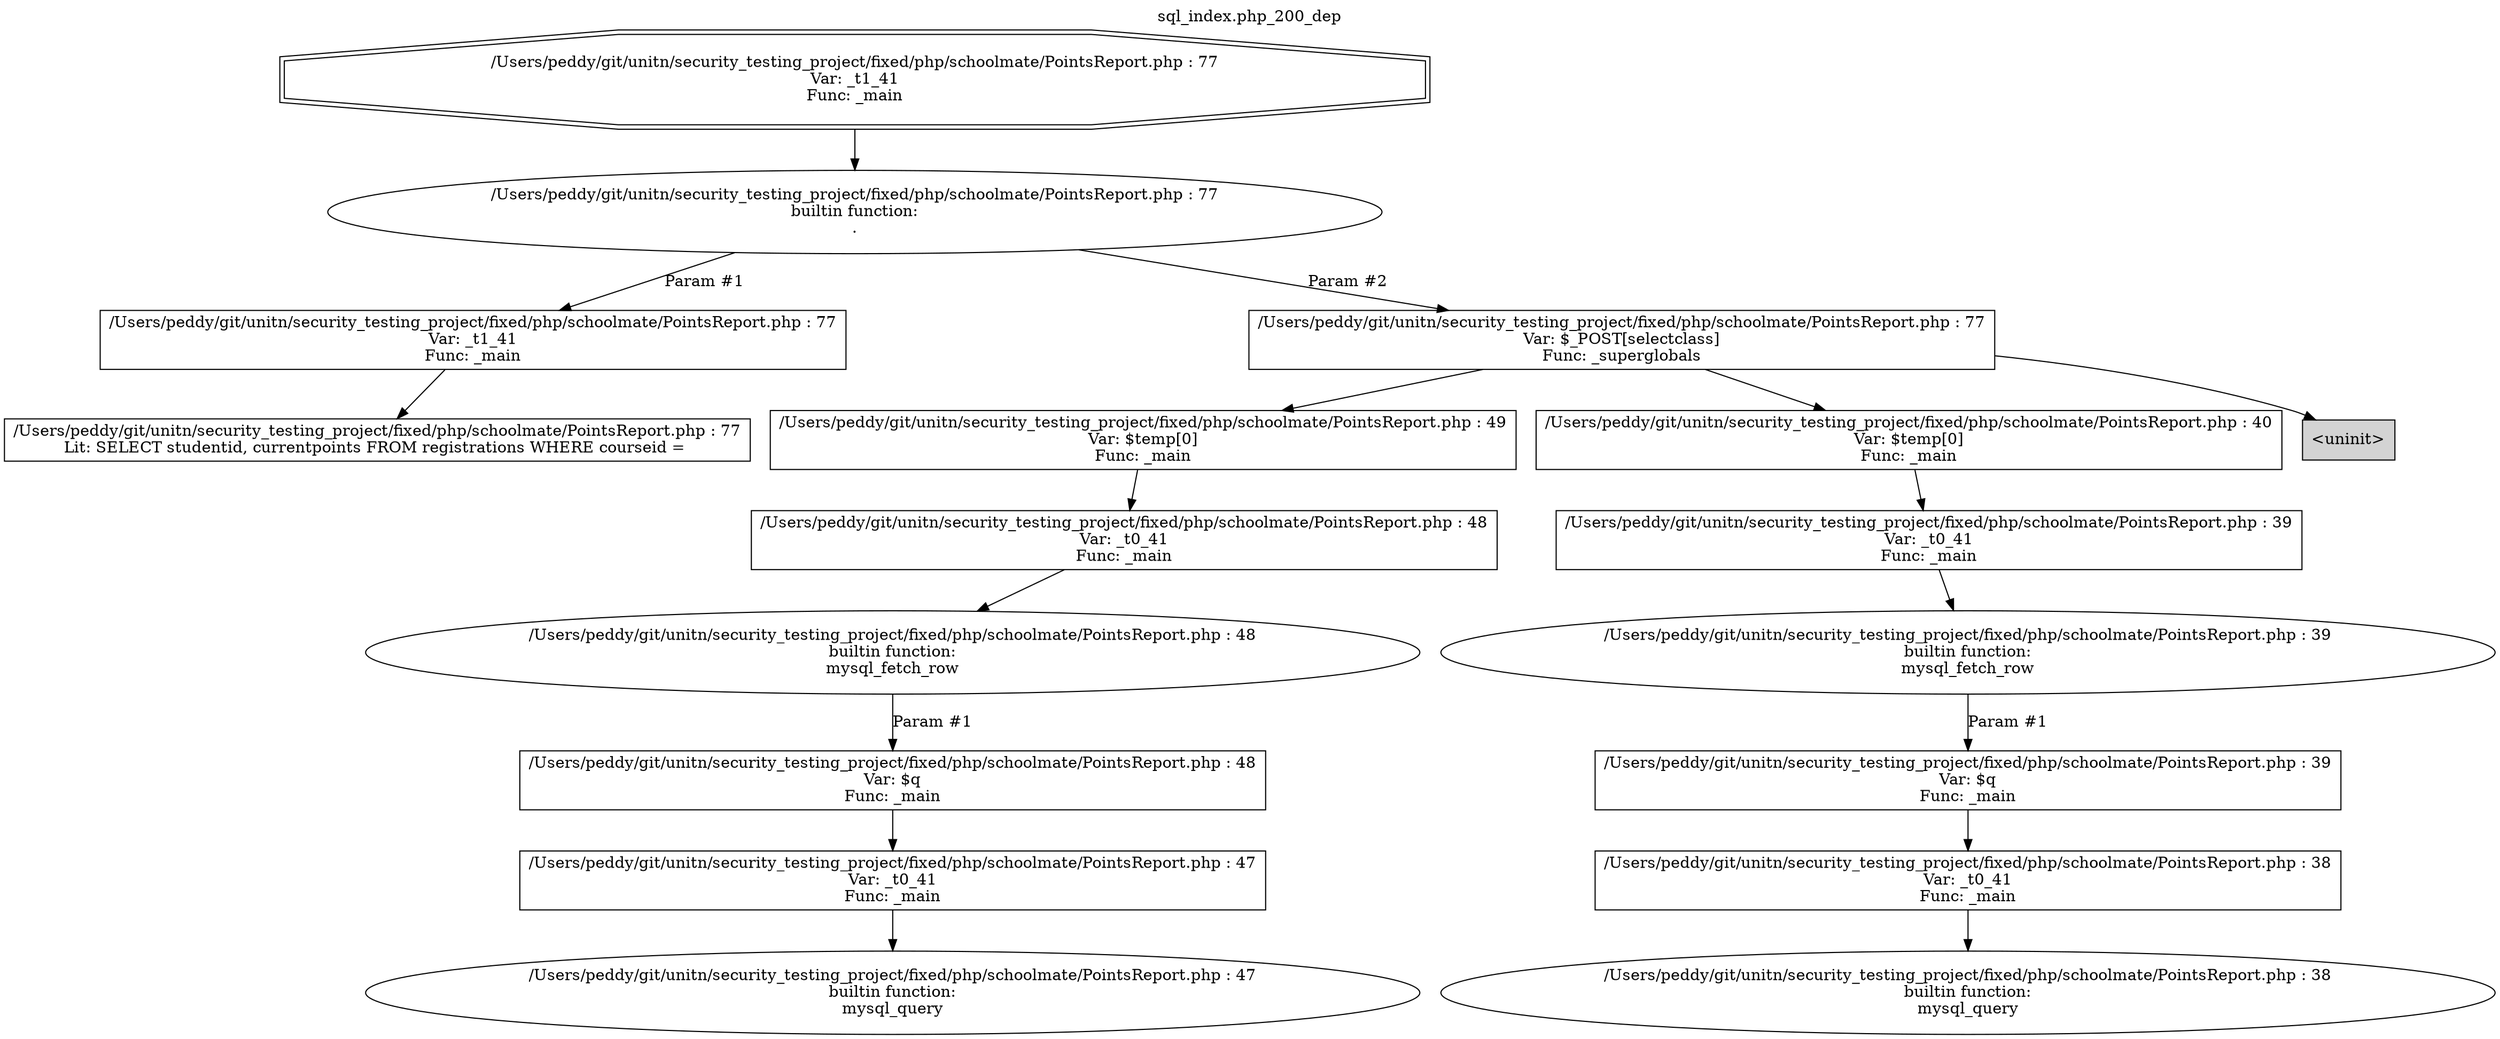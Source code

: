 digraph cfg {
  label="sql_index.php_200_dep";
  labelloc=t;
  n1 [shape=doubleoctagon, label="/Users/peddy/git/unitn/security_testing_project/fixed/php/schoolmate/PointsReport.php : 77\nVar: _t1_41\nFunc: _main\n"];
  n2 [shape=ellipse, label="/Users/peddy/git/unitn/security_testing_project/fixed/php/schoolmate/PointsReport.php : 77\nbuiltin function:\n.\n"];
  n3 [shape=box, label="/Users/peddy/git/unitn/security_testing_project/fixed/php/schoolmate/PointsReport.php : 77\nVar: _t1_41\nFunc: _main\n"];
  n4 [shape=box, label="/Users/peddy/git/unitn/security_testing_project/fixed/php/schoolmate/PointsReport.php : 77\nLit: SELECT studentid, currentpoints FROM registrations WHERE courseid = \n"];
  n5 [shape=box, label="/Users/peddy/git/unitn/security_testing_project/fixed/php/schoolmate/PointsReport.php : 77\nVar: $_POST[selectclass]\nFunc: _superglobals\n"];
  n6 [shape=box, label="/Users/peddy/git/unitn/security_testing_project/fixed/php/schoolmate/PointsReport.php : 49\nVar: $temp[0]\nFunc: _main\n"];
  n7 [shape=box, label="/Users/peddy/git/unitn/security_testing_project/fixed/php/schoolmate/PointsReport.php : 48\nVar: _t0_41\nFunc: _main\n"];
  n8 [shape=ellipse, label="/Users/peddy/git/unitn/security_testing_project/fixed/php/schoolmate/PointsReport.php : 48\nbuiltin function:\nmysql_fetch_row\n"];
  n9 [shape=box, label="/Users/peddy/git/unitn/security_testing_project/fixed/php/schoolmate/PointsReport.php : 48\nVar: $q\nFunc: _main\n"];
  n10 [shape=box, label="/Users/peddy/git/unitn/security_testing_project/fixed/php/schoolmate/PointsReport.php : 47\nVar: _t0_41\nFunc: _main\n"];
  n11 [shape=ellipse, label="/Users/peddy/git/unitn/security_testing_project/fixed/php/schoolmate/PointsReport.php : 47\nbuiltin function:\nmysql_query\n"];
  n12 [shape=box, label="/Users/peddy/git/unitn/security_testing_project/fixed/php/schoolmate/PointsReport.php : 40\nVar: $temp[0]\nFunc: _main\n"];
  n13 [shape=box, label="/Users/peddy/git/unitn/security_testing_project/fixed/php/schoolmate/PointsReport.php : 39\nVar: _t0_41\nFunc: _main\n"];
  n14 [shape=ellipse, label="/Users/peddy/git/unitn/security_testing_project/fixed/php/schoolmate/PointsReport.php : 39\nbuiltin function:\nmysql_fetch_row\n"];
  n15 [shape=box, label="/Users/peddy/git/unitn/security_testing_project/fixed/php/schoolmate/PointsReport.php : 39\nVar: $q\nFunc: _main\n"];
  n16 [shape=box, label="/Users/peddy/git/unitn/security_testing_project/fixed/php/schoolmate/PointsReport.php : 38\nVar: _t0_41\nFunc: _main\n"];
  n17 [shape=ellipse, label="/Users/peddy/git/unitn/security_testing_project/fixed/php/schoolmate/PointsReport.php : 38\nbuiltin function:\nmysql_query\n"];
  n18 [shape=box, label="<uninit>",style=filled];
  n1 -> n2;
  n3 -> n4;
  n2 -> n3[label="Param #1"];
  n2 -> n5[label="Param #2"];
  n7 -> n8;
  n10 -> n11;
  n9 -> n10;
  n8 -> n9[label="Param #1"];
  n6 -> n7;
  n5 -> n6;
  n5 -> n12;
  n5 -> n18;
  n13 -> n14;
  n16 -> n17;
  n15 -> n16;
  n14 -> n15[label="Param #1"];
  n12 -> n13;
}
